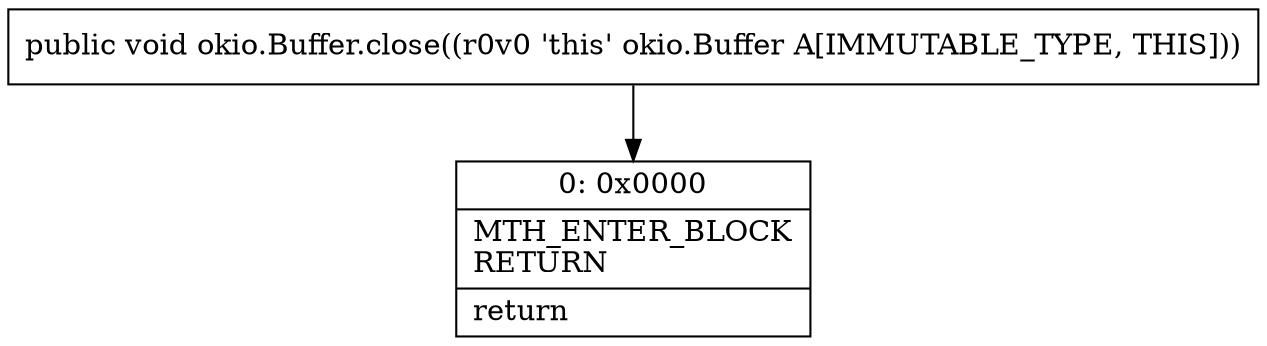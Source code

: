 digraph "CFG forokio.Buffer.close()V" {
Node_0 [shape=record,label="{0\:\ 0x0000|MTH_ENTER_BLOCK\lRETURN\l|return\l}"];
MethodNode[shape=record,label="{public void okio.Buffer.close((r0v0 'this' okio.Buffer A[IMMUTABLE_TYPE, THIS])) }"];
MethodNode -> Node_0;
}

